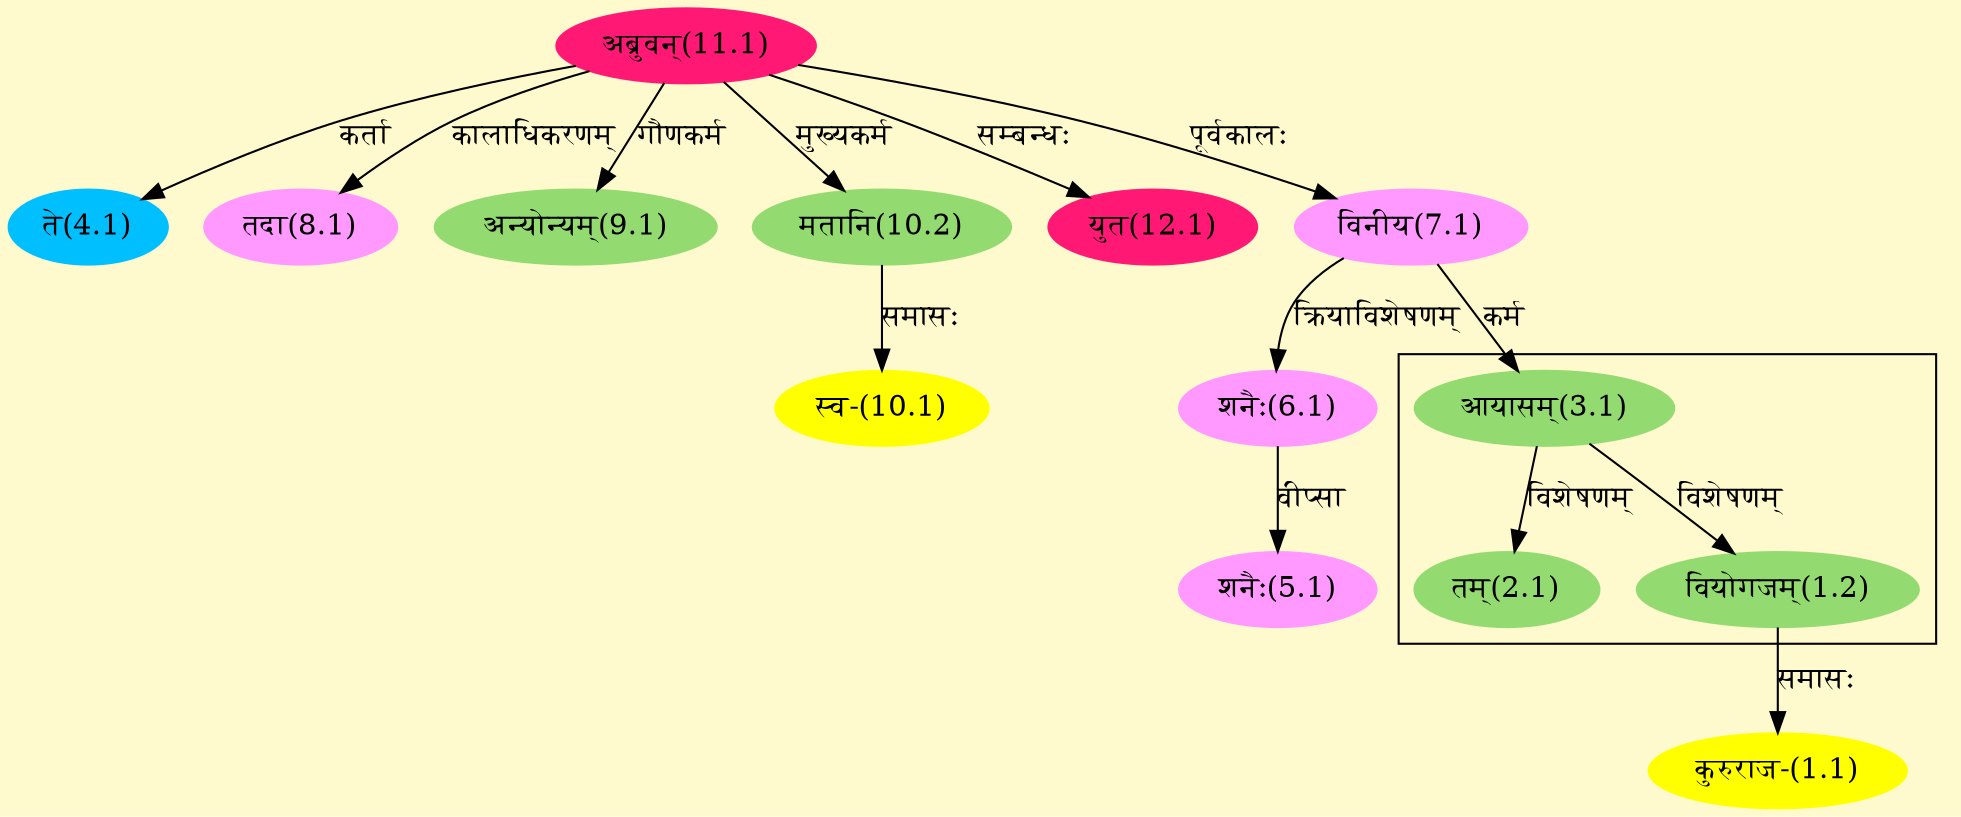 digraph G{
rankdir=BT;
 compound=true;
 bgcolor="lemonchiffon1";

subgraph cluster_1{
Node1_2 [style=filled, color="#93DB70" label = "वियोगजम्(1.2)"]
Node3_1 [style=filled, color="#93DB70" label = "आयासम्(3.1)"]
Node2_1 [style=filled, color="#93DB70" label = "तम्(2.1)"]

}
Node1_1 [style=filled, color="#FFFF00" label = "कुरुराज-(1.1)"]
Node1_2 [style=filled, color="#93DB70" label = "वियोगजम्(1.2)"]
Node3_1 [style=filled, color="#93DB70" label = "आयासम्(3.1)"]
Node7_1 [style=filled, color="#FF99FF" label = "विनीय(7.1)"]
Node4_1 [style=filled, color="#00BFFF" label = "ते(4.1)"]
Node11_1 [style=filled, color="#FF1975" label = "अब्रुवन्(11.1)"]
Node5_1 [style=filled, color="#FF99FF" label = "शनैः(5.1)"]
Node6_1 [style=filled, color="#FF99FF" label = "शनैः(6.1)"]
Node8_1 [style=filled, color="#FF99FF" label = "तदा(8.1)"]
Node9_1 [style=filled, color="#93DB70" label = "अन्योन्यम्(9.1)"]
Node10_1 [style=filled, color="#FFFF00" label = "स्व-(10.1)"]
Node10_2 [style=filled, color="#93DB70" label = "मतानि(10.2)"]
Node [style=filled, color="" label = "()"]
Node12_1 [style=filled, color="#FF1975" label = "युत(12.1)"]
/* Start of Relations section */

Node1_1 -> Node1_2 [  label="समासः"  dir="back" ]
Node1_2 -> Node3_1 [  label="विशेषणम्"  dir="back" ]
Node2_1 -> Node3_1 [  label="विशेषणम्"  dir="back" ]
Node3_1 -> Node7_1 [  label="कर्म"  dir="back" ]
Node4_1 -> Node11_1 [  label="कर्ता"  dir="back" ]
Node5_1 -> Node6_1 [  label="वीप्सा"  dir="back" ]
Node6_1 -> Node7_1 [  label="क्रियाविशेषणम्"  dir="back" ]
Node7_1 -> Node11_1 [  label="पूर्वकालः"  dir="back" ]
Node8_1 -> Node11_1 [  label="कालाधिकरणम्"  dir="back" ]
Node9_1 -> Node11_1 [  label="गौणकर्म"  dir="back" ]
Node10_1 -> Node10_2 [  label="समासः"  dir="back" ]
Node10_2 -> Node11_1 [  label="मुख्यकर्म"  dir="back" ]
Node12_1 -> Node11_1 [  label="सम्बन्धः"  dir="back" ]
}
